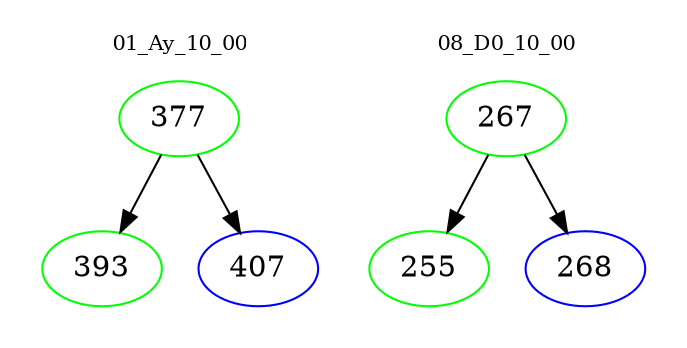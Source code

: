 digraph{
subgraph cluster_0 {
color = white
label = "01_Ay_10_00";
fontsize=10;
T0_377 [label="377", color="green"]
T0_377 -> T0_393 [color="black"]
T0_393 [label="393", color="green"]
T0_377 -> T0_407 [color="black"]
T0_407 [label="407", color="blue"]
}
subgraph cluster_1 {
color = white
label = "08_D0_10_00";
fontsize=10;
T1_267 [label="267", color="green"]
T1_267 -> T1_255 [color="black"]
T1_255 [label="255", color="green"]
T1_267 -> T1_268 [color="black"]
T1_268 [label="268", color="blue"]
}
}
